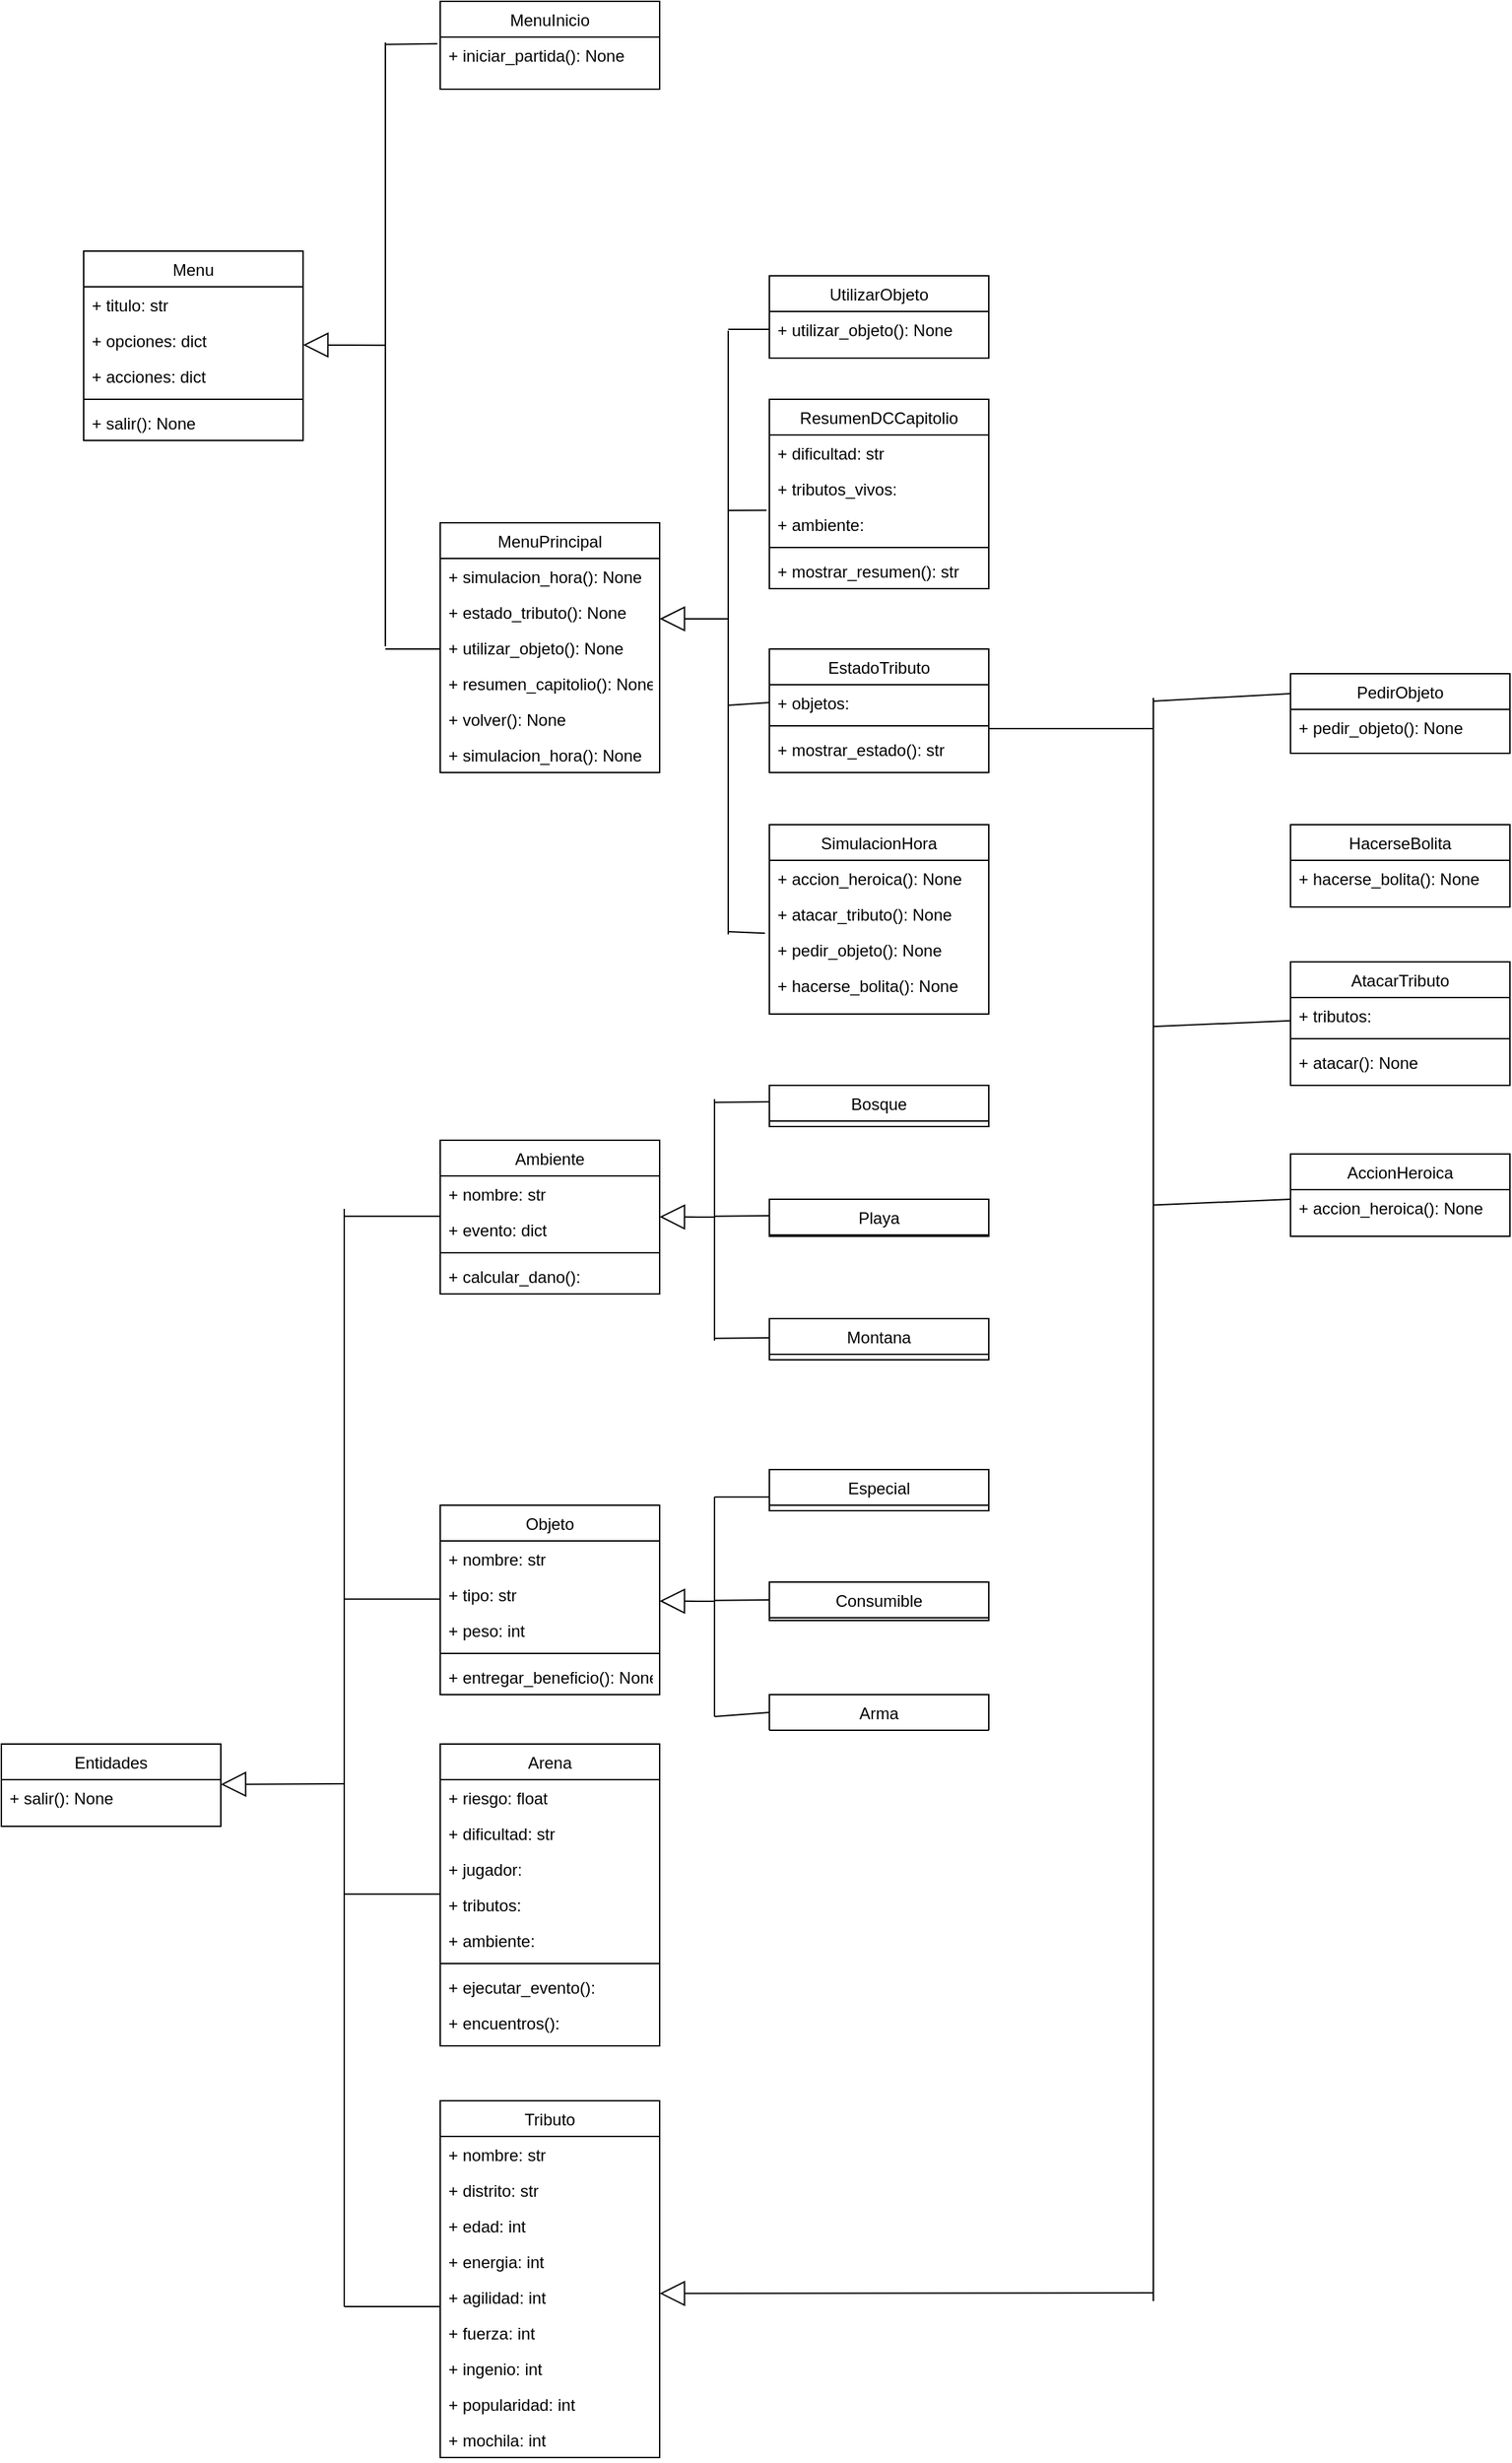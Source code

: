<mxfile version="15.3.8" type="github">
  <diagram id="C5RBs43oDa-KdzZeNtuy" name="Page-1">
    <mxGraphModel dx="2350" dy="2499" grid="1" gridSize="10" guides="1" tooltips="1" connect="1" arrows="1" fold="1" page="1" pageScale="1" pageWidth="827" pageHeight="1169" math="0" shadow="0">
      <root>
        <mxCell id="WIyWlLk6GJQsqaUBKTNV-0" />
        <mxCell id="WIyWlLk6GJQsqaUBKTNV-1" parent="WIyWlLk6GJQsqaUBKTNV-0" />
        <mxCell id="zkfFHV4jXpPFQw0GAbJ--0" value="Menu" style="swimlane;fontStyle=0;align=center;verticalAlign=top;childLayout=stackLayout;horizontal=1;startSize=26;horizontalStack=0;resizeParent=1;resizeLast=0;collapsible=1;marginBottom=0;rounded=0;shadow=0;strokeWidth=1;" parent="WIyWlLk6GJQsqaUBKTNV-1" vertex="1">
          <mxGeometry x="-20" y="-198" width="160" height="138" as="geometry">
            <mxRectangle x="230" y="140" width="160" height="26" as="alternateBounds" />
          </mxGeometry>
        </mxCell>
        <mxCell id="zkfFHV4jXpPFQw0GAbJ--1" value="+ titulo: str" style="text;align=left;verticalAlign=top;spacingLeft=4;spacingRight=4;overflow=hidden;rotatable=0;points=[[0,0.5],[1,0.5]];portConstraint=eastwest;" parent="zkfFHV4jXpPFQw0GAbJ--0" vertex="1">
          <mxGeometry y="26" width="160" height="26" as="geometry" />
        </mxCell>
        <mxCell id="zkfFHV4jXpPFQw0GAbJ--2" value="+ opciones: dict" style="text;align=left;verticalAlign=top;spacingLeft=4;spacingRight=4;overflow=hidden;rotatable=0;points=[[0,0.5],[1,0.5]];portConstraint=eastwest;rounded=0;shadow=0;html=0;" parent="zkfFHV4jXpPFQw0GAbJ--0" vertex="1">
          <mxGeometry y="52" width="160" height="26" as="geometry" />
        </mxCell>
        <mxCell id="zkfFHV4jXpPFQw0GAbJ--3" value="+ acciones: dict" style="text;align=left;verticalAlign=top;spacingLeft=4;spacingRight=4;overflow=hidden;rotatable=0;points=[[0,0.5],[1,0.5]];portConstraint=eastwest;rounded=0;shadow=0;html=0;" parent="zkfFHV4jXpPFQw0GAbJ--0" vertex="1">
          <mxGeometry y="78" width="160" height="26" as="geometry" />
        </mxCell>
        <mxCell id="zkfFHV4jXpPFQw0GAbJ--4" value="" style="line;html=1;strokeWidth=1;align=left;verticalAlign=middle;spacingTop=-1;spacingLeft=3;spacingRight=3;rotatable=0;labelPosition=right;points=[];portConstraint=eastwest;" parent="zkfFHV4jXpPFQw0GAbJ--0" vertex="1">
          <mxGeometry y="104" width="160" height="8" as="geometry" />
        </mxCell>
        <mxCell id="zkfFHV4jXpPFQw0GAbJ--5" value="+ salir(): None" style="text;align=left;verticalAlign=top;spacingLeft=4;spacingRight=4;overflow=hidden;rotatable=0;points=[[0,0.5],[1,0.5]];portConstraint=eastwest;" parent="zkfFHV4jXpPFQw0GAbJ--0" vertex="1">
          <mxGeometry y="112" width="160" height="26" as="geometry" />
        </mxCell>
        <mxCell id="jF8SPvp4QYa0-bk3hCB2-1" value="MenuPrincipal" style="swimlane;fontStyle=0;align=center;verticalAlign=top;childLayout=stackLayout;horizontal=1;startSize=26;horizontalStack=0;resizeParent=1;resizeLast=0;collapsible=1;marginBottom=0;rounded=0;shadow=0;strokeWidth=1;" vertex="1" parent="WIyWlLk6GJQsqaUBKTNV-1">
          <mxGeometry x="240" width="160" height="182" as="geometry">
            <mxRectangle x="230" y="140" width="160" height="26" as="alternateBounds" />
          </mxGeometry>
        </mxCell>
        <mxCell id="jF8SPvp4QYa0-bk3hCB2-6" value="+ simulacion_hora(): None" style="text;align=left;verticalAlign=top;spacingLeft=4;spacingRight=4;overflow=hidden;rotatable=0;points=[[0,0.5],[1,0.5]];portConstraint=eastwest;" vertex="1" parent="jF8SPvp4QYa0-bk3hCB2-1">
          <mxGeometry y="26" width="160" height="26" as="geometry" />
        </mxCell>
        <mxCell id="jF8SPvp4QYa0-bk3hCB2-56" value="+ estado_tributo(): None" style="text;align=left;verticalAlign=top;spacingLeft=4;spacingRight=4;overflow=hidden;rotatable=0;points=[[0,0.5],[1,0.5]];portConstraint=eastwest;" vertex="1" parent="jF8SPvp4QYa0-bk3hCB2-1">
          <mxGeometry y="52" width="160" height="26" as="geometry" />
        </mxCell>
        <mxCell id="jF8SPvp4QYa0-bk3hCB2-57" value="+ utilizar_objeto(): None" style="text;align=left;verticalAlign=top;spacingLeft=4;spacingRight=4;overflow=hidden;rotatable=0;points=[[0,0.5],[1,0.5]];portConstraint=eastwest;" vertex="1" parent="jF8SPvp4QYa0-bk3hCB2-1">
          <mxGeometry y="78" width="160" height="26" as="geometry" />
        </mxCell>
        <mxCell id="jF8SPvp4QYa0-bk3hCB2-58" value="+ resumen_capitolio(): None" style="text;align=left;verticalAlign=top;spacingLeft=4;spacingRight=4;overflow=hidden;rotatable=0;points=[[0,0.5],[1,0.5]];portConstraint=eastwest;" vertex="1" parent="jF8SPvp4QYa0-bk3hCB2-1">
          <mxGeometry y="104" width="160" height="26" as="geometry" />
        </mxCell>
        <mxCell id="jF8SPvp4QYa0-bk3hCB2-59" value="+ volver(): None" style="text;align=left;verticalAlign=top;spacingLeft=4;spacingRight=4;overflow=hidden;rotatable=0;points=[[0,0.5],[1,0.5]];portConstraint=eastwest;" vertex="1" parent="jF8SPvp4QYa0-bk3hCB2-1">
          <mxGeometry y="130" width="160" height="26" as="geometry" />
        </mxCell>
        <mxCell id="jF8SPvp4QYa0-bk3hCB2-60" value="+ simulacion_hora(): None" style="text;align=left;verticalAlign=top;spacingLeft=4;spacingRight=4;overflow=hidden;rotatable=0;points=[[0,0.5],[1,0.5]];portConstraint=eastwest;" vertex="1" parent="jF8SPvp4QYa0-bk3hCB2-1">
          <mxGeometry y="156" width="160" height="26" as="geometry" />
        </mxCell>
        <mxCell id="jF8SPvp4QYa0-bk3hCB2-7" value="MenuInicio" style="swimlane;fontStyle=0;align=center;verticalAlign=top;childLayout=stackLayout;horizontal=1;startSize=26;horizontalStack=0;resizeParent=1;resizeLast=0;collapsible=1;marginBottom=0;rounded=0;shadow=0;strokeWidth=1;" vertex="1" parent="WIyWlLk6GJQsqaUBKTNV-1">
          <mxGeometry x="240" y="-380" width="160" height="64" as="geometry">
            <mxRectangle x="200" y="516" width="160" height="26" as="alternateBounds" />
          </mxGeometry>
        </mxCell>
        <mxCell id="jF8SPvp4QYa0-bk3hCB2-149" value="" style="endArrow=none;html=1;entryX=-0.013;entryY=0.186;entryDx=0;entryDy=0;entryPerimeter=0;" edge="1" parent="jF8SPvp4QYa0-bk3hCB2-7" target="jF8SPvp4QYa0-bk3hCB2-12">
          <mxGeometry width="50" height="50" relative="1" as="geometry">
            <mxPoint x="-40" y="31.41" as="sourcePoint" />
            <mxPoint x="20" y="31.41" as="targetPoint" />
          </mxGeometry>
        </mxCell>
        <mxCell id="jF8SPvp4QYa0-bk3hCB2-12" value="+ iniciar_partida(): None" style="text;align=left;verticalAlign=top;spacingLeft=4;spacingRight=4;overflow=hidden;rotatable=0;points=[[0,0.5],[1,0.5]];portConstraint=eastwest;" vertex="1" parent="jF8SPvp4QYa0-bk3hCB2-7">
          <mxGeometry y="26" width="160" height="26" as="geometry" />
        </mxCell>
        <mxCell id="jF8SPvp4QYa0-bk3hCB2-13" value="EstadoTributo" style="swimlane;fontStyle=0;align=center;verticalAlign=top;childLayout=stackLayout;horizontal=1;startSize=26;horizontalStack=0;resizeParent=1;resizeLast=0;collapsible=1;marginBottom=0;rounded=0;shadow=0;strokeWidth=1;" vertex="1" parent="WIyWlLk6GJQsqaUBKTNV-1">
          <mxGeometry x="480" y="92" width="160" height="90" as="geometry">
            <mxRectangle x="230" y="140" width="160" height="26" as="alternateBounds" />
          </mxGeometry>
        </mxCell>
        <mxCell id="jF8SPvp4QYa0-bk3hCB2-14" value="+ objetos:" style="text;align=left;verticalAlign=top;spacingLeft=4;spacingRight=4;overflow=hidden;rotatable=0;points=[[0,0.5],[1,0.5]];portConstraint=eastwest;" vertex="1" parent="jF8SPvp4QYa0-bk3hCB2-13">
          <mxGeometry y="26" width="160" height="26" as="geometry" />
        </mxCell>
        <mxCell id="jF8SPvp4QYa0-bk3hCB2-17" value="" style="line;html=1;strokeWidth=1;align=left;verticalAlign=middle;spacingTop=-1;spacingLeft=3;spacingRight=3;rotatable=0;labelPosition=right;points=[];portConstraint=eastwest;" vertex="1" parent="jF8SPvp4QYa0-bk3hCB2-13">
          <mxGeometry y="52" width="160" height="8" as="geometry" />
        </mxCell>
        <mxCell id="jF8SPvp4QYa0-bk3hCB2-155" value="" style="endArrow=none;html=1;entryX=0;entryY=0.5;entryDx=0;entryDy=0;" edge="1" parent="jF8SPvp4QYa0-bk3hCB2-13" target="jF8SPvp4QYa0-bk3hCB2-14">
          <mxGeometry width="50" height="50" relative="1" as="geometry">
            <mxPoint x="-30" y="41" as="sourcePoint" />
            <mxPoint x="70" y="71" as="targetPoint" />
          </mxGeometry>
        </mxCell>
        <mxCell id="jF8SPvp4QYa0-bk3hCB2-18" value="+ mostrar_estado(): str" style="text;align=left;verticalAlign=top;spacingLeft=4;spacingRight=4;overflow=hidden;rotatable=0;points=[[0,0.5],[1,0.5]];portConstraint=eastwest;" vertex="1" parent="jF8SPvp4QYa0-bk3hCB2-13">
          <mxGeometry y="60" width="160" height="26" as="geometry" />
        </mxCell>
        <mxCell id="jF8SPvp4QYa0-bk3hCB2-19" value="UtilizarObjeto" style="swimlane;fontStyle=0;align=center;verticalAlign=top;childLayout=stackLayout;horizontal=1;startSize=26;horizontalStack=0;resizeParent=1;resizeLast=0;collapsible=1;marginBottom=0;rounded=0;shadow=0;strokeWidth=1;" vertex="1" parent="WIyWlLk6GJQsqaUBKTNV-1">
          <mxGeometry x="480" y="-180" width="160" height="60" as="geometry">
            <mxRectangle x="230" y="140" width="160" height="26" as="alternateBounds" />
          </mxGeometry>
        </mxCell>
        <mxCell id="jF8SPvp4QYa0-bk3hCB2-154" value="" style="endArrow=none;html=1;entryX=0;entryY=0.5;entryDx=0;entryDy=0;" edge="1" parent="jF8SPvp4QYa0-bk3hCB2-19" target="jF8SPvp4QYa0-bk3hCB2-24">
          <mxGeometry width="50" height="50" relative="1" as="geometry">
            <mxPoint x="-30" y="39" as="sourcePoint" />
            <mxPoint x="20" y="-16" as="targetPoint" />
          </mxGeometry>
        </mxCell>
        <mxCell id="jF8SPvp4QYa0-bk3hCB2-24" value="+ utilizar_objeto(): None" style="text;align=left;verticalAlign=top;spacingLeft=4;spacingRight=4;overflow=hidden;rotatable=0;points=[[0,0.5],[1,0.5]];portConstraint=eastwest;" vertex="1" parent="jF8SPvp4QYa0-bk3hCB2-19">
          <mxGeometry y="26" width="160" height="26" as="geometry" />
        </mxCell>
        <mxCell id="jF8SPvp4QYa0-bk3hCB2-25" value="SimulacionHora" style="swimlane;fontStyle=0;align=center;verticalAlign=top;childLayout=stackLayout;horizontal=1;startSize=26;horizontalStack=0;resizeParent=1;resizeLast=0;collapsible=1;marginBottom=0;rounded=0;shadow=0;strokeWidth=1;" vertex="1" parent="WIyWlLk6GJQsqaUBKTNV-1">
          <mxGeometry x="480" y="220" width="160" height="138" as="geometry">
            <mxRectangle x="230" y="140" width="160" height="26" as="alternateBounds" />
          </mxGeometry>
        </mxCell>
        <mxCell id="jF8SPvp4QYa0-bk3hCB2-30" value="+ accion_heroica(): None" style="text;align=left;verticalAlign=top;spacingLeft=4;spacingRight=4;overflow=hidden;rotatable=0;points=[[0,0.5],[1,0.5]];portConstraint=eastwest;" vertex="1" parent="jF8SPvp4QYa0-bk3hCB2-25">
          <mxGeometry y="26" width="160" height="26" as="geometry" />
        </mxCell>
        <mxCell id="jF8SPvp4QYa0-bk3hCB2-61" value="+ atacar_tributo(): None" style="text;align=left;verticalAlign=top;spacingLeft=4;spacingRight=4;overflow=hidden;rotatable=0;points=[[0,0.5],[1,0.5]];portConstraint=eastwest;" vertex="1" parent="jF8SPvp4QYa0-bk3hCB2-25">
          <mxGeometry y="52" width="160" height="26" as="geometry" />
        </mxCell>
        <mxCell id="jF8SPvp4QYa0-bk3hCB2-156" value="" style="endArrow=none;html=1;entryX=-0.02;entryY=0.041;entryDx=0;entryDy=0;entryPerimeter=0;" edge="1" parent="jF8SPvp4QYa0-bk3hCB2-25" target="jF8SPvp4QYa0-bk3hCB2-62">
          <mxGeometry width="50" height="50" relative="1" as="geometry">
            <mxPoint x="-30" y="78" as="sourcePoint" />
            <mxPoint x="30" y="78" as="targetPoint" />
          </mxGeometry>
        </mxCell>
        <mxCell id="jF8SPvp4QYa0-bk3hCB2-62" value="+ pedir_objeto(): None" style="text;align=left;verticalAlign=top;spacingLeft=4;spacingRight=4;overflow=hidden;rotatable=0;points=[[0,0.5],[1,0.5]];portConstraint=eastwest;" vertex="1" parent="jF8SPvp4QYa0-bk3hCB2-25">
          <mxGeometry y="78" width="160" height="26" as="geometry" />
        </mxCell>
        <mxCell id="jF8SPvp4QYa0-bk3hCB2-63" value="+ hacerse_bolita(): None" style="text;align=left;verticalAlign=top;spacingLeft=4;spacingRight=4;overflow=hidden;rotatable=0;points=[[0,0.5],[1,0.5]];portConstraint=eastwest;" vertex="1" parent="jF8SPvp4QYa0-bk3hCB2-25">
          <mxGeometry y="104" width="160" height="26" as="geometry" />
        </mxCell>
        <mxCell id="jF8SPvp4QYa0-bk3hCB2-31" value="Tributo" style="swimlane;fontStyle=0;align=center;verticalAlign=top;childLayout=stackLayout;horizontal=1;startSize=26;horizontalStack=0;resizeParent=1;resizeLast=0;collapsible=1;marginBottom=0;rounded=0;shadow=0;strokeWidth=1;" vertex="1" parent="WIyWlLk6GJQsqaUBKTNV-1">
          <mxGeometry x="240" y="1150" width="160" height="260" as="geometry">
            <mxRectangle x="230" y="140" width="160" height="26" as="alternateBounds" />
          </mxGeometry>
        </mxCell>
        <mxCell id="jF8SPvp4QYa0-bk3hCB2-32" value="+ nombre: str" style="text;align=left;verticalAlign=top;spacingLeft=4;spacingRight=4;overflow=hidden;rotatable=0;points=[[0,0.5],[1,0.5]];portConstraint=eastwest;" vertex="1" parent="jF8SPvp4QYa0-bk3hCB2-31">
          <mxGeometry y="26" width="160" height="26" as="geometry" />
        </mxCell>
        <mxCell id="jF8SPvp4QYa0-bk3hCB2-33" value="+ distrito: str" style="text;align=left;verticalAlign=top;spacingLeft=4;spacingRight=4;overflow=hidden;rotatable=0;points=[[0,0.5],[1,0.5]];portConstraint=eastwest;rounded=0;shadow=0;html=0;" vertex="1" parent="jF8SPvp4QYa0-bk3hCB2-31">
          <mxGeometry y="52" width="160" height="26" as="geometry" />
        </mxCell>
        <mxCell id="jF8SPvp4QYa0-bk3hCB2-34" value="+ edad: int" style="text;align=left;verticalAlign=top;spacingLeft=4;spacingRight=4;overflow=hidden;rotatable=0;points=[[0,0.5],[1,0.5]];portConstraint=eastwest;rounded=0;shadow=0;html=0;" vertex="1" parent="jF8SPvp4QYa0-bk3hCB2-31">
          <mxGeometry y="78" width="160" height="26" as="geometry" />
        </mxCell>
        <mxCell id="jF8SPvp4QYa0-bk3hCB2-65" value="+ energia: int" style="text;align=left;verticalAlign=top;spacingLeft=4;spacingRight=4;overflow=hidden;rotatable=0;points=[[0,0.5],[1,0.5]];portConstraint=eastwest;rounded=0;shadow=0;html=0;" vertex="1" parent="jF8SPvp4QYa0-bk3hCB2-31">
          <mxGeometry y="104" width="160" height="26" as="geometry" />
        </mxCell>
        <mxCell id="jF8SPvp4QYa0-bk3hCB2-36" value="+ agilidad: int" style="text;align=left;verticalAlign=top;spacingLeft=4;spacingRight=4;overflow=hidden;rotatable=0;points=[[0,0.5],[1,0.5]];portConstraint=eastwest;" vertex="1" parent="jF8SPvp4QYa0-bk3hCB2-31">
          <mxGeometry y="130" width="160" height="26" as="geometry" />
        </mxCell>
        <mxCell id="jF8SPvp4QYa0-bk3hCB2-66" value="+ fuerza: int" style="text;align=left;verticalAlign=top;spacingLeft=4;spacingRight=4;overflow=hidden;rotatable=0;points=[[0,0.5],[1,0.5]];portConstraint=eastwest;" vertex="1" parent="jF8SPvp4QYa0-bk3hCB2-31">
          <mxGeometry y="156" width="160" height="26" as="geometry" />
        </mxCell>
        <mxCell id="jF8SPvp4QYa0-bk3hCB2-67" value="+ ingenio: int" style="text;align=left;verticalAlign=top;spacingLeft=4;spacingRight=4;overflow=hidden;rotatable=0;points=[[0,0.5],[1,0.5]];portConstraint=eastwest;" vertex="1" parent="jF8SPvp4QYa0-bk3hCB2-31">
          <mxGeometry y="182" width="160" height="26" as="geometry" />
        </mxCell>
        <mxCell id="jF8SPvp4QYa0-bk3hCB2-68" value="+ popularidad: int" style="text;align=left;verticalAlign=top;spacingLeft=4;spacingRight=4;overflow=hidden;rotatable=0;points=[[0,0.5],[1,0.5]];portConstraint=eastwest;" vertex="1" parent="jF8SPvp4QYa0-bk3hCB2-31">
          <mxGeometry y="208" width="160" height="26" as="geometry" />
        </mxCell>
        <mxCell id="jF8SPvp4QYa0-bk3hCB2-69" value="+ mochila: int" style="text;align=left;verticalAlign=top;spacingLeft=4;spacingRight=4;overflow=hidden;rotatable=0;points=[[0,0.5],[1,0.5]];portConstraint=eastwest;" vertex="1" parent="jF8SPvp4QYa0-bk3hCB2-31">
          <mxGeometry y="234" width="160" height="26" as="geometry" />
        </mxCell>
        <mxCell id="jF8SPvp4QYa0-bk3hCB2-37" value="AtacarTributo" style="swimlane;fontStyle=0;align=center;verticalAlign=top;childLayout=stackLayout;horizontal=1;startSize=26;horizontalStack=0;resizeParent=1;resizeLast=0;collapsible=1;marginBottom=0;rounded=0;shadow=0;strokeWidth=1;" vertex="1" parent="WIyWlLk6GJQsqaUBKTNV-1">
          <mxGeometry x="860" y="320" width="160" height="90" as="geometry">
            <mxRectangle x="230" y="140" width="160" height="26" as="alternateBounds" />
          </mxGeometry>
        </mxCell>
        <mxCell id="jF8SPvp4QYa0-bk3hCB2-38" value="+ tributos: " style="text;align=left;verticalAlign=top;spacingLeft=4;spacingRight=4;overflow=hidden;rotatable=0;points=[[0,0.5],[1,0.5]];portConstraint=eastwest;" vertex="1" parent="jF8SPvp4QYa0-bk3hCB2-37">
          <mxGeometry y="26" width="160" height="26" as="geometry" />
        </mxCell>
        <mxCell id="jF8SPvp4QYa0-bk3hCB2-41" value="" style="line;html=1;strokeWidth=1;align=left;verticalAlign=middle;spacingTop=-1;spacingLeft=3;spacingRight=3;rotatable=0;labelPosition=right;points=[];portConstraint=eastwest;" vertex="1" parent="jF8SPvp4QYa0-bk3hCB2-37">
          <mxGeometry y="52" width="160" height="8" as="geometry" />
        </mxCell>
        <mxCell id="jF8SPvp4QYa0-bk3hCB2-42" value="+ atacar(): None" style="text;align=left;verticalAlign=top;spacingLeft=4;spacingRight=4;overflow=hidden;rotatable=0;points=[[0,0.5],[1,0.5]];portConstraint=eastwest;" vertex="1" parent="jF8SPvp4QYa0-bk3hCB2-37">
          <mxGeometry y="60" width="160" height="26" as="geometry" />
        </mxCell>
        <mxCell id="jF8SPvp4QYa0-bk3hCB2-43" value="ResumenDCCapitolio" style="swimlane;fontStyle=0;align=center;verticalAlign=top;childLayout=stackLayout;horizontal=1;startSize=26;horizontalStack=0;resizeParent=1;resizeLast=0;collapsible=1;marginBottom=0;rounded=0;shadow=0;strokeWidth=1;" vertex="1" parent="WIyWlLk6GJQsqaUBKTNV-1">
          <mxGeometry x="480" y="-90" width="160" height="138" as="geometry">
            <mxRectangle x="230" y="140" width="160" height="26" as="alternateBounds" />
          </mxGeometry>
        </mxCell>
        <mxCell id="jF8SPvp4QYa0-bk3hCB2-44" value="+ dificultad: str" style="text;align=left;verticalAlign=top;spacingLeft=4;spacingRight=4;overflow=hidden;rotatable=0;points=[[0,0.5],[1,0.5]];portConstraint=eastwest;" vertex="1" parent="jF8SPvp4QYa0-bk3hCB2-43">
          <mxGeometry y="26" width="160" height="26" as="geometry" />
        </mxCell>
        <mxCell id="jF8SPvp4QYa0-bk3hCB2-45" value="+ tributos_vivos:" style="text;align=left;verticalAlign=top;spacingLeft=4;spacingRight=4;overflow=hidden;rotatable=0;points=[[0,0.5],[1,0.5]];portConstraint=eastwest;rounded=0;shadow=0;html=0;" vertex="1" parent="jF8SPvp4QYa0-bk3hCB2-43">
          <mxGeometry y="52" width="160" height="26" as="geometry" />
        </mxCell>
        <mxCell id="jF8SPvp4QYa0-bk3hCB2-153" value="" style="endArrow=none;html=1;entryX=-0.013;entryY=0.109;entryDx=0;entryDy=0;entryPerimeter=0;" edge="1" parent="jF8SPvp4QYa0-bk3hCB2-43" target="jF8SPvp4QYa0-bk3hCB2-46">
          <mxGeometry width="50" height="50" relative="1" as="geometry">
            <mxPoint x="-30" y="81" as="sourcePoint" />
            <mxPoint x="50" y="80" as="targetPoint" />
          </mxGeometry>
        </mxCell>
        <mxCell id="jF8SPvp4QYa0-bk3hCB2-46" value="+ ambiente:" style="text;align=left;verticalAlign=top;spacingLeft=4;spacingRight=4;overflow=hidden;rotatable=0;points=[[0,0.5],[1,0.5]];portConstraint=eastwest;rounded=0;shadow=0;html=0;" vertex="1" parent="jF8SPvp4QYa0-bk3hCB2-43">
          <mxGeometry y="78" width="160" height="26" as="geometry" />
        </mxCell>
        <mxCell id="jF8SPvp4QYa0-bk3hCB2-47" value="" style="line;html=1;strokeWidth=1;align=left;verticalAlign=middle;spacingTop=-1;spacingLeft=3;spacingRight=3;rotatable=0;labelPosition=right;points=[];portConstraint=eastwest;" vertex="1" parent="jF8SPvp4QYa0-bk3hCB2-43">
          <mxGeometry y="104" width="160" height="8" as="geometry" />
        </mxCell>
        <mxCell id="jF8SPvp4QYa0-bk3hCB2-48" value="+ mostrar_resumen(): str" style="text;align=left;verticalAlign=top;spacingLeft=4;spacingRight=4;overflow=hidden;rotatable=0;points=[[0,0.5],[1,0.5]];portConstraint=eastwest;" vertex="1" parent="jF8SPvp4QYa0-bk3hCB2-43">
          <mxGeometry y="112" width="160" height="26" as="geometry" />
        </mxCell>
        <mxCell id="jF8SPvp4QYa0-bk3hCB2-49" value="Entidades" style="swimlane;fontStyle=0;align=center;verticalAlign=top;childLayout=stackLayout;horizontal=1;startSize=26;horizontalStack=0;resizeParent=1;resizeLast=0;collapsible=1;marginBottom=0;rounded=0;shadow=0;strokeWidth=1;" vertex="1" parent="WIyWlLk6GJQsqaUBKTNV-1">
          <mxGeometry x="-80" y="890" width="160" height="60" as="geometry">
            <mxRectangle x="230" y="140" width="160" height="26" as="alternateBounds" />
          </mxGeometry>
        </mxCell>
        <mxCell id="jF8SPvp4QYa0-bk3hCB2-54" value="+ salir(): None" style="text;align=left;verticalAlign=top;spacingLeft=4;spacingRight=4;overflow=hidden;rotatable=0;points=[[0,0.5],[1,0.5]];portConstraint=eastwest;" vertex="1" parent="jF8SPvp4QYa0-bk3hCB2-49">
          <mxGeometry y="26" width="160" height="26" as="geometry" />
        </mxCell>
        <mxCell id="jF8SPvp4QYa0-bk3hCB2-70" value="AccionHeroica" style="swimlane;fontStyle=0;align=center;verticalAlign=top;childLayout=stackLayout;horizontal=1;startSize=26;horizontalStack=0;resizeParent=1;resizeLast=0;collapsible=1;marginBottom=0;rounded=0;shadow=0;strokeWidth=1;" vertex="1" parent="WIyWlLk6GJQsqaUBKTNV-1">
          <mxGeometry x="860" y="460" width="160" height="60" as="geometry">
            <mxRectangle x="230" y="140" width="160" height="26" as="alternateBounds" />
          </mxGeometry>
        </mxCell>
        <mxCell id="jF8SPvp4QYa0-bk3hCB2-75" value="+ accion_heroica(): None" style="text;align=left;verticalAlign=top;spacingLeft=4;spacingRight=4;overflow=hidden;rotatable=0;points=[[0,0.5],[1,0.5]];portConstraint=eastwest;" vertex="1" parent="jF8SPvp4QYa0-bk3hCB2-70">
          <mxGeometry y="26" width="160" height="26" as="geometry" />
        </mxCell>
        <mxCell id="jF8SPvp4QYa0-bk3hCB2-82" value="PedirObjeto" style="swimlane;fontStyle=0;align=center;verticalAlign=top;childLayout=stackLayout;horizontal=1;startSize=26;horizontalStack=0;resizeParent=1;resizeLast=0;collapsible=1;marginBottom=0;rounded=0;shadow=0;strokeWidth=1;" vertex="1" parent="WIyWlLk6GJQsqaUBKTNV-1">
          <mxGeometry x="860" y="110" width="160" height="58" as="geometry">
            <mxRectangle x="230" y="140" width="160" height="26" as="alternateBounds" />
          </mxGeometry>
        </mxCell>
        <mxCell id="jF8SPvp4QYa0-bk3hCB2-85" value="+ pedir_objeto(): None" style="text;align=left;verticalAlign=top;spacingLeft=4;spacingRight=4;overflow=hidden;rotatable=0;points=[[0,0.5],[1,0.5]];portConstraint=eastwest;" vertex="1" parent="jF8SPvp4QYa0-bk3hCB2-82">
          <mxGeometry y="26" width="160" height="26" as="geometry" />
        </mxCell>
        <mxCell id="jF8SPvp4QYa0-bk3hCB2-86" value="HacerseBolita" style="swimlane;fontStyle=0;align=center;verticalAlign=top;childLayout=stackLayout;horizontal=1;startSize=26;horizontalStack=0;resizeParent=1;resizeLast=0;collapsible=1;marginBottom=0;rounded=0;shadow=0;strokeWidth=1;" vertex="1" parent="WIyWlLk6GJQsqaUBKTNV-1">
          <mxGeometry x="860" y="220" width="160" height="60" as="geometry">
            <mxRectangle x="230" y="140" width="160" height="26" as="alternateBounds" />
          </mxGeometry>
        </mxCell>
        <mxCell id="jF8SPvp4QYa0-bk3hCB2-89" value="+ hacerse_bolita(): None" style="text;align=left;verticalAlign=top;spacingLeft=4;spacingRight=4;overflow=hidden;rotatable=0;points=[[0,0.5],[1,0.5]];portConstraint=eastwest;" vertex="1" parent="jF8SPvp4QYa0-bk3hCB2-86">
          <mxGeometry y="26" width="160" height="26" as="geometry" />
        </mxCell>
        <mxCell id="jF8SPvp4QYa0-bk3hCB2-90" value="Ambiente" style="swimlane;fontStyle=0;align=center;verticalAlign=top;childLayout=stackLayout;horizontal=1;startSize=26;horizontalStack=0;resizeParent=1;resizeLast=0;collapsible=1;marginBottom=0;rounded=0;shadow=0;strokeWidth=1;" vertex="1" parent="WIyWlLk6GJQsqaUBKTNV-1">
          <mxGeometry x="240" y="450" width="160" height="112" as="geometry">
            <mxRectangle x="230" y="140" width="160" height="26" as="alternateBounds" />
          </mxGeometry>
        </mxCell>
        <mxCell id="jF8SPvp4QYa0-bk3hCB2-91" value="+ nombre: str" style="text;align=left;verticalAlign=top;spacingLeft=4;spacingRight=4;overflow=hidden;rotatable=0;points=[[0,0.5],[1,0.5]];portConstraint=eastwest;" vertex="1" parent="jF8SPvp4QYa0-bk3hCB2-90">
          <mxGeometry y="26" width="160" height="26" as="geometry" />
        </mxCell>
        <mxCell id="jF8SPvp4QYa0-bk3hCB2-92" value="+ evento: dict" style="text;align=left;verticalAlign=top;spacingLeft=4;spacingRight=4;overflow=hidden;rotatable=0;points=[[0,0.5],[1,0.5]];portConstraint=eastwest;rounded=0;shadow=0;html=0;" vertex="1" parent="jF8SPvp4QYa0-bk3hCB2-90">
          <mxGeometry y="52" width="160" height="26" as="geometry" />
        </mxCell>
        <mxCell id="jF8SPvp4QYa0-bk3hCB2-94" value="" style="line;html=1;strokeWidth=1;align=left;verticalAlign=middle;spacingTop=-1;spacingLeft=3;spacingRight=3;rotatable=0;labelPosition=right;points=[];portConstraint=eastwest;" vertex="1" parent="jF8SPvp4QYa0-bk3hCB2-90">
          <mxGeometry y="78" width="160" height="8" as="geometry" />
        </mxCell>
        <mxCell id="jF8SPvp4QYa0-bk3hCB2-95" value="+ calcular_dano():" style="text;align=left;verticalAlign=top;spacingLeft=4;spacingRight=4;overflow=hidden;rotatable=0;points=[[0,0.5],[1,0.5]];portConstraint=eastwest;" vertex="1" parent="jF8SPvp4QYa0-bk3hCB2-90">
          <mxGeometry y="86" width="160" height="26" as="geometry" />
        </mxCell>
        <mxCell id="jF8SPvp4QYa0-bk3hCB2-96" value="Playa" style="swimlane;fontStyle=0;align=center;verticalAlign=top;childLayout=stackLayout;horizontal=1;startSize=26;horizontalStack=0;resizeParent=1;resizeLast=0;collapsible=1;marginBottom=0;rounded=0;shadow=0;strokeWidth=1;" vertex="1" parent="WIyWlLk6GJQsqaUBKTNV-1">
          <mxGeometry x="480" y="493" width="160" height="27" as="geometry">
            <mxRectangle x="480" y="493" width="160" height="26" as="alternateBounds" />
          </mxGeometry>
        </mxCell>
        <mxCell id="jF8SPvp4QYa0-bk3hCB2-169" value="" style="endArrow=none;html=1;" edge="1" parent="jF8SPvp4QYa0-bk3hCB2-96">
          <mxGeometry width="50" height="50" relative="1" as="geometry">
            <mxPoint x="-40" y="12.41" as="sourcePoint" />
            <mxPoint y="12" as="targetPoint" />
          </mxGeometry>
        </mxCell>
        <mxCell id="jF8SPvp4QYa0-bk3hCB2-101" value="Montana" style="swimlane;fontStyle=0;align=center;verticalAlign=top;childLayout=stackLayout;horizontal=1;startSize=26;horizontalStack=0;resizeParent=1;resizeLast=0;collapsible=1;marginBottom=0;rounded=0;shadow=0;strokeWidth=1;" vertex="1" parent="WIyWlLk6GJQsqaUBKTNV-1">
          <mxGeometry x="480" y="580" width="160" height="30" as="geometry">
            <mxRectangle x="480" y="580" width="160" height="26" as="alternateBounds" />
          </mxGeometry>
        </mxCell>
        <mxCell id="jF8SPvp4QYa0-bk3hCB2-168" value="" style="endArrow=none;html=1;" edge="1" parent="jF8SPvp4QYa0-bk3hCB2-101">
          <mxGeometry width="50" height="50" relative="1" as="geometry">
            <mxPoint x="-40" y="14.41" as="sourcePoint" />
            <mxPoint y="14" as="targetPoint" />
          </mxGeometry>
        </mxCell>
        <mxCell id="jF8SPvp4QYa0-bk3hCB2-105" value="Bosque" style="swimlane;fontStyle=0;align=center;verticalAlign=top;childLayout=stackLayout;horizontal=1;startSize=26;horizontalStack=0;resizeParent=1;resizeLast=0;collapsible=1;marginBottom=0;rounded=0;shadow=0;strokeWidth=1;" vertex="1" parent="WIyWlLk6GJQsqaUBKTNV-1">
          <mxGeometry x="480" y="410" width="160" height="30" as="geometry">
            <mxRectangle x="480" y="410" width="160" height="26" as="alternateBounds" />
          </mxGeometry>
        </mxCell>
        <mxCell id="jF8SPvp4QYa0-bk3hCB2-165" value="" style="endArrow=none;html=1;" edge="1" parent="jF8SPvp4QYa0-bk3hCB2-105">
          <mxGeometry width="50" height="50" relative="1" as="geometry">
            <mxPoint x="-40" y="12.41" as="sourcePoint" />
            <mxPoint y="12" as="targetPoint" />
          </mxGeometry>
        </mxCell>
        <mxCell id="jF8SPvp4QYa0-bk3hCB2-114" value="Objeto" style="swimlane;fontStyle=0;align=center;verticalAlign=top;childLayout=stackLayout;horizontal=1;startSize=26;horizontalStack=0;resizeParent=1;resizeLast=0;collapsible=1;marginBottom=0;rounded=0;shadow=0;strokeWidth=1;" vertex="1" parent="WIyWlLk6GJQsqaUBKTNV-1">
          <mxGeometry x="240" y="716" width="160" height="138" as="geometry">
            <mxRectangle x="230" y="140" width="160" height="26" as="alternateBounds" />
          </mxGeometry>
        </mxCell>
        <mxCell id="jF8SPvp4QYa0-bk3hCB2-115" value="+ nombre: str" style="text;align=left;verticalAlign=top;spacingLeft=4;spacingRight=4;overflow=hidden;rotatable=0;points=[[0,0.5],[1,0.5]];portConstraint=eastwest;" vertex="1" parent="jF8SPvp4QYa0-bk3hCB2-114">
          <mxGeometry y="26" width="160" height="26" as="geometry" />
        </mxCell>
        <mxCell id="jF8SPvp4QYa0-bk3hCB2-116" value="+ tipo: str" style="text;align=left;verticalAlign=top;spacingLeft=4;spacingRight=4;overflow=hidden;rotatable=0;points=[[0,0.5],[1,0.5]];portConstraint=eastwest;rounded=0;shadow=0;html=0;" vertex="1" parent="jF8SPvp4QYa0-bk3hCB2-114">
          <mxGeometry y="52" width="160" height="26" as="geometry" />
        </mxCell>
        <mxCell id="jF8SPvp4QYa0-bk3hCB2-117" value="+ peso: int" style="text;align=left;verticalAlign=top;spacingLeft=4;spacingRight=4;overflow=hidden;rotatable=0;points=[[0,0.5],[1,0.5]];portConstraint=eastwest;rounded=0;shadow=0;html=0;" vertex="1" parent="jF8SPvp4QYa0-bk3hCB2-114">
          <mxGeometry y="78" width="160" height="26" as="geometry" />
        </mxCell>
        <mxCell id="jF8SPvp4QYa0-bk3hCB2-118" value="" style="line;html=1;strokeWidth=1;align=left;verticalAlign=middle;spacingTop=-1;spacingLeft=3;spacingRight=3;rotatable=0;labelPosition=right;points=[];portConstraint=eastwest;" vertex="1" parent="jF8SPvp4QYa0-bk3hCB2-114">
          <mxGeometry y="104" width="160" height="8" as="geometry" />
        </mxCell>
        <mxCell id="jF8SPvp4QYa0-bk3hCB2-119" value="+ entregar_beneficio(): None" style="text;align=left;verticalAlign=top;spacingLeft=4;spacingRight=4;overflow=hidden;rotatable=0;points=[[0,0.5],[1,0.5]];portConstraint=eastwest;" vertex="1" parent="jF8SPvp4QYa0-bk3hCB2-114">
          <mxGeometry y="112" width="160" height="26" as="geometry" />
        </mxCell>
        <mxCell id="jF8SPvp4QYa0-bk3hCB2-120" value="Consumible" style="swimlane;fontStyle=0;align=center;verticalAlign=top;childLayout=stackLayout;horizontal=1;startSize=26;horizontalStack=0;resizeParent=1;resizeLast=0;collapsible=1;marginBottom=0;rounded=0;shadow=0;strokeWidth=1;" vertex="1" parent="WIyWlLk6GJQsqaUBKTNV-1">
          <mxGeometry x="480" y="772" width="160" height="28" as="geometry">
            <mxRectangle x="480" y="772" width="160" height="26" as="alternateBounds" />
          </mxGeometry>
        </mxCell>
        <mxCell id="jF8SPvp4QYa0-bk3hCB2-175" value="" style="endArrow=none;html=1;" edge="1" parent="jF8SPvp4QYa0-bk3hCB2-120">
          <mxGeometry width="50" height="50" relative="1" as="geometry">
            <mxPoint x="-40" y="13.41" as="sourcePoint" />
            <mxPoint y="13" as="targetPoint" />
          </mxGeometry>
        </mxCell>
        <mxCell id="jF8SPvp4QYa0-bk3hCB2-124" value="Arma" style="swimlane;fontStyle=0;align=center;verticalAlign=top;childLayout=stackLayout;horizontal=1;startSize=26;horizontalStack=0;resizeParent=1;resizeLast=0;collapsible=1;marginBottom=0;rounded=0;shadow=0;strokeWidth=1;" vertex="1" parent="WIyWlLk6GJQsqaUBKTNV-1">
          <mxGeometry x="480" y="854" width="160" height="26" as="geometry">
            <mxRectangle x="480" y="854" width="160" height="26" as="alternateBounds" />
          </mxGeometry>
        </mxCell>
        <mxCell id="jF8SPvp4QYa0-bk3hCB2-176" value="" style="endArrow=none;html=1;entryX=0;entryY=0.5;entryDx=0;entryDy=0;" edge="1" parent="jF8SPvp4QYa0-bk3hCB2-124" target="jF8SPvp4QYa0-bk3hCB2-124">
          <mxGeometry width="50" height="50" relative="1" as="geometry">
            <mxPoint x="-40" y="16" as="sourcePoint" />
            <mxPoint x="90" y="26" as="targetPoint" />
          </mxGeometry>
        </mxCell>
        <mxCell id="jF8SPvp4QYa0-bk3hCB2-128" value="Especial" style="swimlane;fontStyle=0;align=center;verticalAlign=top;childLayout=stackLayout;horizontal=1;startSize=26;horizontalStack=0;resizeParent=1;resizeLast=0;collapsible=1;marginBottom=0;rounded=0;shadow=0;strokeWidth=1;" vertex="1" parent="WIyWlLk6GJQsqaUBKTNV-1">
          <mxGeometry x="480" y="690" width="160" height="30" as="geometry">
            <mxRectangle x="480" y="690" width="160" height="26" as="alternateBounds" />
          </mxGeometry>
        </mxCell>
        <mxCell id="jF8SPvp4QYa0-bk3hCB2-174" value="" style="endArrow=none;html=1;" edge="1" parent="jF8SPvp4QYa0-bk3hCB2-128">
          <mxGeometry width="50" height="50" relative="1" as="geometry">
            <mxPoint x="-40" y="20" as="sourcePoint" />
            <mxPoint y="20" as="targetPoint" />
          </mxGeometry>
        </mxCell>
        <mxCell id="jF8SPvp4QYa0-bk3hCB2-132" value="Arena" style="swimlane;fontStyle=0;align=center;verticalAlign=top;childLayout=stackLayout;horizontal=1;startSize=26;horizontalStack=0;resizeParent=1;resizeLast=0;collapsible=1;marginBottom=0;rounded=0;shadow=0;strokeWidth=1;" vertex="1" parent="WIyWlLk6GJQsqaUBKTNV-1">
          <mxGeometry x="240" y="890" width="160" height="220" as="geometry">
            <mxRectangle x="230" y="140" width="160" height="26" as="alternateBounds" />
          </mxGeometry>
        </mxCell>
        <mxCell id="jF8SPvp4QYa0-bk3hCB2-133" value="+ riesgo: float" style="text;align=left;verticalAlign=top;spacingLeft=4;spacingRight=4;overflow=hidden;rotatable=0;points=[[0,0.5],[1,0.5]];portConstraint=eastwest;" vertex="1" parent="jF8SPvp4QYa0-bk3hCB2-132">
          <mxGeometry y="26" width="160" height="26" as="geometry" />
        </mxCell>
        <mxCell id="jF8SPvp4QYa0-bk3hCB2-134" value="+ dificultad: str" style="text;align=left;verticalAlign=top;spacingLeft=4;spacingRight=4;overflow=hidden;rotatable=0;points=[[0,0.5],[1,0.5]];portConstraint=eastwest;rounded=0;shadow=0;html=0;" vertex="1" parent="jF8SPvp4QYa0-bk3hCB2-132">
          <mxGeometry y="52" width="160" height="26" as="geometry" />
        </mxCell>
        <mxCell id="jF8SPvp4QYa0-bk3hCB2-135" value="+ jugador:" style="text;align=left;verticalAlign=top;spacingLeft=4;spacingRight=4;overflow=hidden;rotatable=0;points=[[0,0.5],[1,0.5]];portConstraint=eastwest;rounded=0;shadow=0;html=0;" vertex="1" parent="jF8SPvp4QYa0-bk3hCB2-132">
          <mxGeometry y="78" width="160" height="26" as="geometry" />
        </mxCell>
        <mxCell id="jF8SPvp4QYa0-bk3hCB2-137" value="+ tributos:" style="text;align=left;verticalAlign=top;spacingLeft=4;spacingRight=4;overflow=hidden;rotatable=0;points=[[0,0.5],[1,0.5]];portConstraint=eastwest;" vertex="1" parent="jF8SPvp4QYa0-bk3hCB2-132">
          <mxGeometry y="104" width="160" height="26" as="geometry" />
        </mxCell>
        <mxCell id="jF8SPvp4QYa0-bk3hCB2-138" value="+ ambiente:" style="text;align=left;verticalAlign=top;spacingLeft=4;spacingRight=4;overflow=hidden;rotatable=0;points=[[0,0.5],[1,0.5]];portConstraint=eastwest;" vertex="1" parent="jF8SPvp4QYa0-bk3hCB2-132">
          <mxGeometry y="130" width="160" height="26" as="geometry" />
        </mxCell>
        <mxCell id="jF8SPvp4QYa0-bk3hCB2-136" value="" style="line;html=1;strokeWidth=1;align=left;verticalAlign=middle;spacingTop=-1;spacingLeft=3;spacingRight=3;rotatable=0;labelPosition=right;points=[];portConstraint=eastwest;" vertex="1" parent="jF8SPvp4QYa0-bk3hCB2-132">
          <mxGeometry y="156" width="160" height="8" as="geometry" />
        </mxCell>
        <mxCell id="jF8SPvp4QYa0-bk3hCB2-139" value="+ ejecutar_evento():" style="text;align=left;verticalAlign=top;spacingLeft=4;spacingRight=4;overflow=hidden;rotatable=0;points=[[0,0.5],[1,0.5]];portConstraint=eastwest;" vertex="1" parent="jF8SPvp4QYa0-bk3hCB2-132">
          <mxGeometry y="164" width="160" height="26" as="geometry" />
        </mxCell>
        <mxCell id="jF8SPvp4QYa0-bk3hCB2-140" value="+ encuentros():" style="text;align=left;verticalAlign=top;spacingLeft=4;spacingRight=4;overflow=hidden;rotatable=0;points=[[0,0.5],[1,0.5]];portConstraint=eastwest;" vertex="1" parent="jF8SPvp4QYa0-bk3hCB2-132">
          <mxGeometry y="190" width="160" height="26" as="geometry" />
        </mxCell>
        <mxCell id="jF8SPvp4QYa0-bk3hCB2-144" value="" style="endArrow=block;endSize=16;endFill=0;html=1;" edge="1" parent="WIyWlLk6GJQsqaUBKTNV-1">
          <mxGeometry x="-1" y="-180" width="160" relative="1" as="geometry">
            <mxPoint x="200" y="-129.41" as="sourcePoint" />
            <mxPoint x="140" y="-129.59" as="targetPoint" />
            <mxPoint x="11" as="offset" />
          </mxGeometry>
        </mxCell>
        <mxCell id="jF8SPvp4QYa0-bk3hCB2-145" value="" style="endArrow=none;html=1;" edge="1" parent="WIyWlLk6GJQsqaUBKTNV-1">
          <mxGeometry width="50" height="50" relative="1" as="geometry">
            <mxPoint x="200" y="90" as="sourcePoint" />
            <mxPoint x="200" y="-350" as="targetPoint" />
          </mxGeometry>
        </mxCell>
        <mxCell id="jF8SPvp4QYa0-bk3hCB2-146" value="" style="endArrow=block;endSize=16;endFill=0;html=1;" edge="1" parent="WIyWlLk6GJQsqaUBKTNV-1">
          <mxGeometry y="110" width="160" relative="1" as="geometry">
            <mxPoint x="450" y="70" as="sourcePoint" />
            <mxPoint x="400" y="70" as="targetPoint" />
            <mxPoint as="offset" />
          </mxGeometry>
        </mxCell>
        <mxCell id="jF8SPvp4QYa0-bk3hCB2-147" value="" style="endArrow=none;html=1;" edge="1" parent="WIyWlLk6GJQsqaUBKTNV-1">
          <mxGeometry width="50" height="50" relative="1" as="geometry">
            <mxPoint x="450" y="300" as="sourcePoint" />
            <mxPoint x="450" y="-140" as="targetPoint" />
          </mxGeometry>
        </mxCell>
        <mxCell id="jF8SPvp4QYa0-bk3hCB2-152" value="" style="endArrow=none;html=1;" edge="1" parent="WIyWlLk6GJQsqaUBKTNV-1">
          <mxGeometry width="50" height="50" relative="1" as="geometry">
            <mxPoint x="200" y="92" as="sourcePoint" />
            <mxPoint x="240" y="92" as="targetPoint" />
          </mxGeometry>
        </mxCell>
        <mxCell id="jF8SPvp4QYa0-bk3hCB2-157" value="" style="endArrow=block;endSize=16;endFill=0;html=1;" edge="1" parent="WIyWlLk6GJQsqaUBKTNV-1">
          <mxGeometry x="-1" y="-180" width="160" relative="1" as="geometry">
            <mxPoint x="170" y="919" as="sourcePoint" />
            <mxPoint x="80" y="919.41" as="targetPoint" />
            <mxPoint x="11" as="offset" />
          </mxGeometry>
        </mxCell>
        <mxCell id="jF8SPvp4QYa0-bk3hCB2-158" value="" style="endArrow=none;html=1;" edge="1" parent="WIyWlLk6GJQsqaUBKTNV-1">
          <mxGeometry width="50" height="50" relative="1" as="geometry">
            <mxPoint x="170" y="1300" as="sourcePoint" />
            <mxPoint x="170" y="500" as="targetPoint" />
          </mxGeometry>
        </mxCell>
        <mxCell id="jF8SPvp4QYa0-bk3hCB2-159" value="" style="endArrow=none;html=1;" edge="1" parent="WIyWlLk6GJQsqaUBKTNV-1">
          <mxGeometry width="50" height="50" relative="1" as="geometry">
            <mxPoint x="170" y="1300" as="sourcePoint" />
            <mxPoint x="240" y="1300" as="targetPoint" />
          </mxGeometry>
        </mxCell>
        <mxCell id="jF8SPvp4QYa0-bk3hCB2-160" value="" style="endArrow=none;html=1;" edge="1" parent="WIyWlLk6GJQsqaUBKTNV-1">
          <mxGeometry width="50" height="50" relative="1" as="geometry">
            <mxPoint x="170" y="999.41" as="sourcePoint" />
            <mxPoint x="240" y="999.41" as="targetPoint" />
          </mxGeometry>
        </mxCell>
        <mxCell id="jF8SPvp4QYa0-bk3hCB2-161" value="" style="endArrow=none;html=1;" edge="1" parent="WIyWlLk6GJQsqaUBKTNV-1">
          <mxGeometry width="50" height="50" relative="1" as="geometry">
            <mxPoint x="170" y="784.41" as="sourcePoint" />
            <mxPoint x="240" y="784.41" as="targetPoint" />
          </mxGeometry>
        </mxCell>
        <mxCell id="jF8SPvp4QYa0-bk3hCB2-162" value="" style="endArrow=none;html=1;" edge="1" parent="WIyWlLk6GJQsqaUBKTNV-1">
          <mxGeometry width="50" height="50" relative="1" as="geometry">
            <mxPoint x="170" y="505.41" as="sourcePoint" />
            <mxPoint x="240" y="505.41" as="targetPoint" />
          </mxGeometry>
        </mxCell>
        <mxCell id="jF8SPvp4QYa0-bk3hCB2-163" value="" style="endArrow=block;endSize=16;endFill=0;html=1;" edge="1" parent="WIyWlLk6GJQsqaUBKTNV-1">
          <mxGeometry x="-1" y="-180" width="160" relative="1" as="geometry">
            <mxPoint x="440" y="506" as="sourcePoint" />
            <mxPoint x="400" y="505.82" as="targetPoint" />
            <mxPoint x="11" as="offset" />
          </mxGeometry>
        </mxCell>
        <mxCell id="jF8SPvp4QYa0-bk3hCB2-164" value="" style="endArrow=none;html=1;" edge="1" parent="WIyWlLk6GJQsqaUBKTNV-1">
          <mxGeometry width="50" height="50" relative="1" as="geometry">
            <mxPoint x="440" y="596" as="sourcePoint" />
            <mxPoint x="440" y="420" as="targetPoint" />
          </mxGeometry>
        </mxCell>
        <mxCell id="jF8SPvp4QYa0-bk3hCB2-172" value="" style="endArrow=block;endSize=16;endFill=0;html=1;" edge="1" parent="WIyWlLk6GJQsqaUBKTNV-1">
          <mxGeometry x="-1" y="-180" width="160" relative="1" as="geometry">
            <mxPoint x="440" y="786" as="sourcePoint" />
            <mxPoint x="400" y="785.82" as="targetPoint" />
            <mxPoint x="11" as="offset" />
          </mxGeometry>
        </mxCell>
        <mxCell id="jF8SPvp4QYa0-bk3hCB2-173" value="" style="endArrow=none;html=1;" edge="1" parent="WIyWlLk6GJQsqaUBKTNV-1">
          <mxGeometry width="50" height="50" relative="1" as="geometry">
            <mxPoint x="440" y="870" as="sourcePoint" />
            <mxPoint x="440" y="710" as="targetPoint" />
          </mxGeometry>
        </mxCell>
        <mxCell id="jF8SPvp4QYa0-bk3hCB2-177" value="" style="endArrow=block;endSize=16;endFill=0;html=1;" edge="1" parent="WIyWlLk6GJQsqaUBKTNV-1">
          <mxGeometry x="-1" y="-180" width="160" relative="1" as="geometry">
            <mxPoint x="760" y="1290" as="sourcePoint" />
            <mxPoint x="400" y="1290.41" as="targetPoint" />
            <mxPoint x="11" as="offset" />
          </mxGeometry>
        </mxCell>
        <mxCell id="jF8SPvp4QYa0-bk3hCB2-178" value="" style="endArrow=none;html=1;" edge="1" parent="WIyWlLk6GJQsqaUBKTNV-1">
          <mxGeometry width="50" height="50" relative="1" as="geometry">
            <mxPoint x="760" y="1296" as="sourcePoint" />
            <mxPoint x="760" y="127.647" as="targetPoint" />
          </mxGeometry>
        </mxCell>
        <mxCell id="jF8SPvp4QYa0-bk3hCB2-180" value="" style="endArrow=none;html=1;entryX=0;entryY=0.25;entryDx=0;entryDy=0;" edge="1" parent="WIyWlLk6GJQsqaUBKTNV-1" target="jF8SPvp4QYa0-bk3hCB2-82">
          <mxGeometry width="50" height="50" relative="1" as="geometry">
            <mxPoint x="760" y="130" as="sourcePoint" />
            <mxPoint x="810" y="80" as="targetPoint" />
          </mxGeometry>
        </mxCell>
        <mxCell id="jF8SPvp4QYa0-bk3hCB2-182" value="" style="endArrow=none;html=1;entryX=0.002;entryY=0.095;entryDx=0;entryDy=0;entryPerimeter=0;" edge="1" parent="WIyWlLk6GJQsqaUBKTNV-1">
          <mxGeometry width="50" height="50" relative="1" as="geometry">
            <mxPoint x="759.68" y="367.14" as="sourcePoint" />
            <mxPoint x="860.0" y="362.86" as="targetPoint" />
          </mxGeometry>
        </mxCell>
        <mxCell id="jF8SPvp4QYa0-bk3hCB2-183" value="" style="endArrow=none;html=1;entryX=0.002;entryY=0.095;entryDx=0;entryDy=0;entryPerimeter=0;" edge="1" parent="WIyWlLk6GJQsqaUBKTNV-1">
          <mxGeometry width="50" height="50" relative="1" as="geometry">
            <mxPoint x="759.68" y="497.28" as="sourcePoint" />
            <mxPoint x="860.0" y="493.0" as="targetPoint" />
          </mxGeometry>
        </mxCell>
        <mxCell id="jF8SPvp4QYa0-bk3hCB2-184" value="" style="endArrow=none;html=1;" edge="1" parent="WIyWlLk6GJQsqaUBKTNV-1">
          <mxGeometry width="50" height="50" relative="1" as="geometry">
            <mxPoint x="640" y="150" as="sourcePoint" />
            <mxPoint x="760" y="150" as="targetPoint" />
          </mxGeometry>
        </mxCell>
      </root>
    </mxGraphModel>
  </diagram>
</mxfile>
